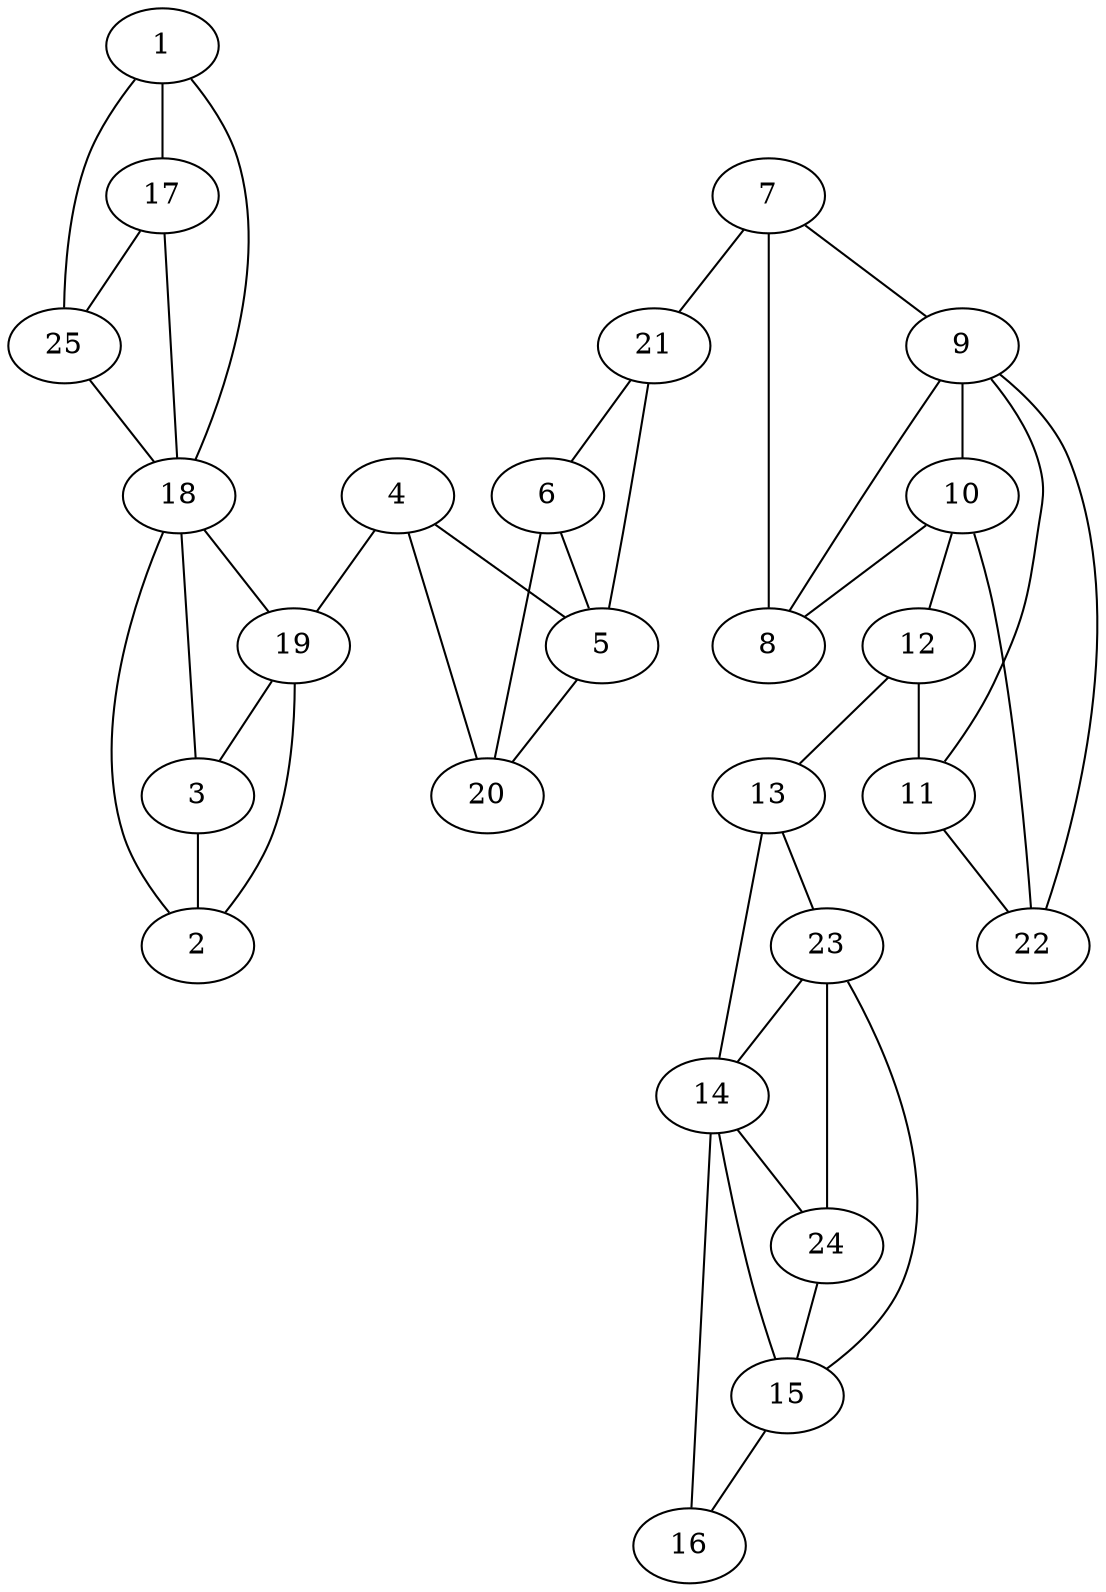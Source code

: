 graph pdb1qds {
	1	 [aaLength=15,
		sequence=GTTASIEKLVQVFNE,
		type=0];
	17	 [aaLength=5,
		sequence=PIAAA,
		type=1];
	1 -- 17	 [distance0="18.5308",
		frequency=1,
		type0=1];
	18	 [aaLength=5,
		sequence=VQCVV,
		type=1];
	1 -- 18	 [distance0="26.16086",
		frequency=1,
		type0=3];
	25	 [aaLength=5,
		sequence=PIAAA,
		type=1];
	1 -- 25	 [distance0="18.5308",
		frequency=1,
		type0=2];
	2	 [aaLength=3,
		sequence=PTF,
		type=0];
	2 -- 18	 [distance0="9.04188",
		frequency=1,
		type0=1];
	3	 [aaLength=9,
		sequence=VHIPLVQAK,
		type=0];
	3 -- 2	 [distance0="9.734812",
		frequency=1,
		type0=1];
	3 -- 18	 [distance0="18.37454",
		frequency=1,
		type0=2];
	4	 [aaLength=8,
		sequence=VSMPILKD,
		type=0];
	5	 [aaLength=8,
		sequence=GHSERRTY,
		type=0];
	4 -- 5	 [distance0="21.99095",
		frequency=1,
		type0=3];
	20	 [aaLength=4,
		sequence=HWVI,
		type=1];
	4 -- 20	 [distance0="14.68287",
		distance1="3.0",
		frequency=2,
		type0=1,
		type1=4];
	19	 [aaLength=5,
		sequence=KYVIS,
		type=1];
	4 -- 19	 [distance0="21.34448",
		frequency=1,
		type0=2];
	5 -- 20	 [distance0="10.69748",
		frequency=1,
		type0=1];
	6	 [aaLength=15,
		sequence=ETDEIVAQKVSEACK,
		type=0];
	6 -- 5	 [distance0="13.0634",
		frequency=1,
		type0=1];
	6 -- 20	 [distance0="20.62377",
		frequency=1,
		type0=2];
	7	 [aaLength=7,
		sequence=ETLQQRE,
		type=0];
	9	 [aaLength=2,
		sequence=AK,
		type=0];
	7 -- 9	 [distance0="26.51142",
		frequency=1,
		type0=3];
	8	 [aaLength=15,
		sequence=NQTAKVVLSQTSAIA,
		type=0];
	7 -- 8	 [distance0="10.95317",
		distance1="1.0",
		frequency=2,
		type0=1,
		type1=4];
	21	 [aaLength=6,
		sequence=FMVIAC,
		type=1];
	7 -- 21	 [distance0="25.76567",
		frequency=1,
		type0=2];
	8 -- 9	 [distance0="16.63673",
		distance1="0.0",
		frequency=2,
		type0=2,
		type1=5];
	10	 [aaLength=6,
		sequence=LTKDAW,
		type=0];
	9 -- 10	 [distance0="12.01637",
		distance1="0.0",
		frequency=2,
		type0=1,
		type1=5];
	10 -- 8	 [distance0="25.07861",
		frequency=1,
		type0=2];
	12	 [aaLength=20,
		sequence=ATPEQAQEVHLLLRKWVSEN,
		type=0];
	10 -- 12	 [distance0="25.3443",
		frequency=1,
		type0=3];
	11	 [aaLength=5,
		sequence=EPVWA,
		type=0];
	11 -- 9	 [distance0="19.5978",
		frequency=1,
		type0=2];
	22	 [aaLength=5,
		sequence=QVVLA,
		type=1];
	11 -- 22	 [distance0="16.09997",
		frequency=1,
		type0=1];
	12 -- 11	 [distance0="22.40226",
		frequency=1,
		type0=2];
	13	 [aaLength=8,
		sequence=IGTDVAAK,
		type=0];
	12 -- 13	 [distance0="21.32615",
		distance1="0.0",
		frequency=2,
		type0=1,
		type1=5];
	23	 [aaLength=4,
		sequence=RILY,
		type=1];
	13 -- 23	 [distance0="33.31136",
		distance1="1.0",
		frequency=2,
		type0=3,
		type1=4];
	14	 [aaLength=7,
		sequence=ANAATLY,
		type=0];
	15	 [aaLength=7,
		sequence=VGGASLK,
		type=0];
	14 -- 15	 [distance0="21.95118",
		frequency=1,
		type0=2];
	14 -- 13	 [distance0="21.88715",
		frequency=1,
		type0=1];
	24	 [aaLength=4,
		sequence=NGFL,
		type=1];
	14 -- 24	 [distance0="5.0",
		frequency=1,
		type0=4];
	16	 [aaLength=8,
		sequence=PEFRDIID,
		type=0];
	15 -- 16	 [distance0="10.79187",
		distance1="0.0",
		frequency=2,
		type0=1,
		type1=5];
	16 -- 14	 [distance0="26.04126",
		frequency=1,
		type0=3];
	17 -- 18	 [distance0="31.0",
		distance1="26.0",
		frequency=2,
		type0=3,
		type1=4];
	17 -- 25	 [distance0="0.0",
		frequency=1,
		type0=1];
	18 -- 19	 [distance0="22.0",
		frequency=1,
		type0=3];
	19 -- 2	 [distance0="17.37111",
		frequency=1,
		type0=1];
	19 -- 3	 [distance0="20.63065",
		frequency=1,
		type0=2];
	21 -- 5	 [distance0="28.60832",
		frequency=1,
		type0=3];
	21 -- 6	 [distance0="22.12102",
		frequency=1,
		type0=1];
	22 -- 9	 [distance0="25.30837",
		frequency=1,
		type0=2];
	22 -- 10	 [distance0="30.00886",
		frequency=1,
		type0=3];
	23 -- 15	 [distance0="27.95206",
		frequency=1,
		type0=3];
	23 -- 14	 [distance0="23.8302",
		distance1="6.0",
		frequency=2,
		type0=2,
		type1=4];
	23 -- 24	 [distance0="22.0",
		frequency=1,
		type0=1];
	24 -- 15	 [distance0="11.01442",
		distance1="0.0",
		frequency=2,
		type0=1,
		type1=5];
	25 -- 18	 [distance0="31.0",
		frequency=1,
		type0=3];
}
